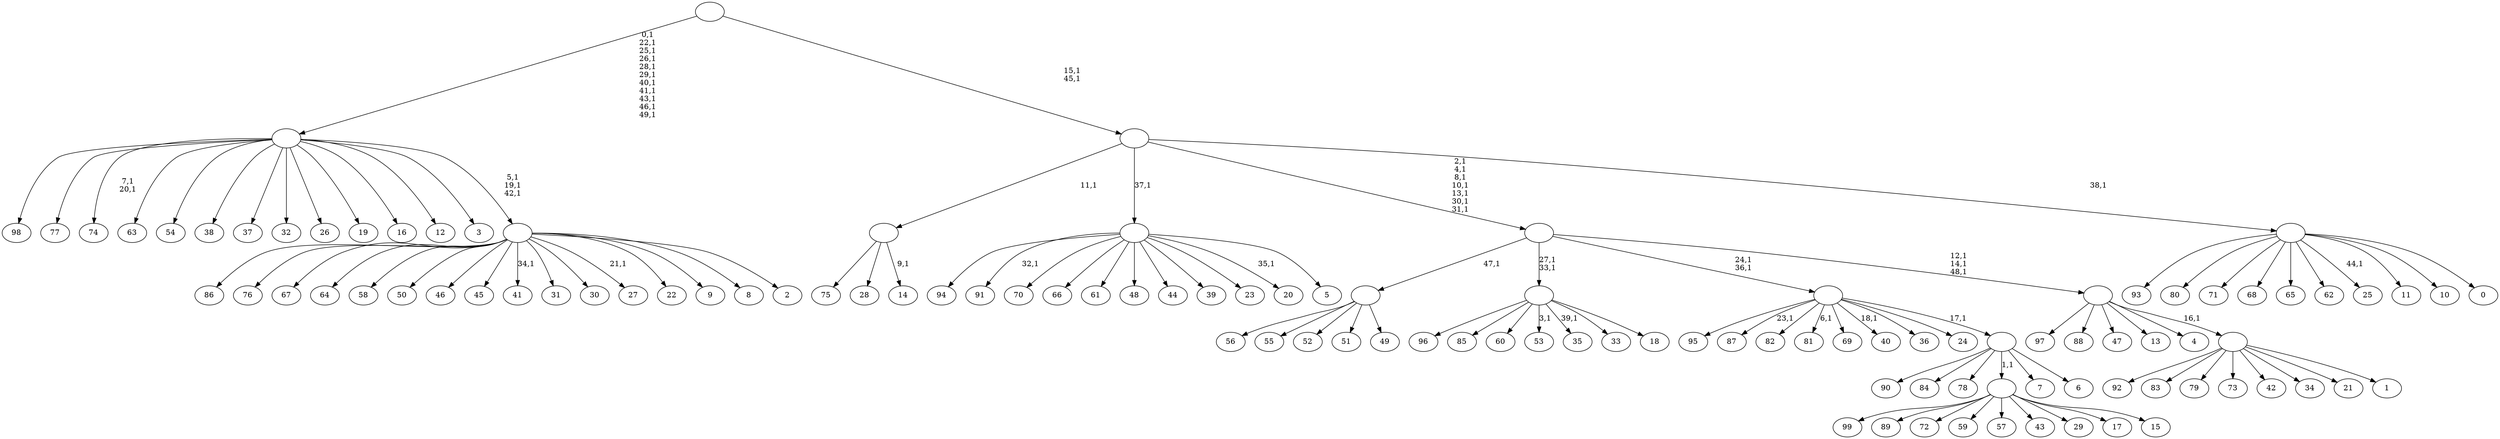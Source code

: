 digraph T {
	150 [label="99"]
	149 [label="98"]
	148 [label="97"]
	147 [label="96"]
	146 [label="95"]
	145 [label="94"]
	144 [label="93"]
	143 [label="92"]
	142 [label="91"]
	140 [label="90"]
	139 [label="89"]
	138 [label="88"]
	137 [label="87"]
	135 [label="86"]
	134 [label="85"]
	133 [label="84"]
	132 [label="83"]
	131 [label="82"]
	130 [label="81"]
	128 [label="80"]
	127 [label="79"]
	126 [label="78"]
	125 [label="77"]
	124 [label="76"]
	123 [label="75"]
	122 [label="74"]
	119 [label="73"]
	118 [label="72"]
	117 [label="71"]
	116 [label="70"]
	115 [label="69"]
	114 [label="68"]
	113 [label="67"]
	112 [label="66"]
	111 [label="65"]
	110 [label="64"]
	109 [label="63"]
	108 [label="62"]
	107 [label="61"]
	106 [label="60"]
	105 [label="59"]
	104 [label="58"]
	103 [label="57"]
	102 [label="56"]
	101 [label="55"]
	100 [label="54"]
	99 [label="53"]
	97 [label="52"]
	96 [label="51"]
	95 [label="50"]
	94 [label="49"]
	93 [label=""]
	92 [label="48"]
	91 [label="47"]
	90 [label="46"]
	89 [label="45"]
	88 [label="44"]
	87 [label="43"]
	86 [label="42"]
	85 [label="41"]
	83 [label="40"]
	81 [label="39"]
	80 [label="38"]
	79 [label="37"]
	78 [label="36"]
	77 [label="35"]
	75 [label="34"]
	74 [label="33"]
	73 [label="32"]
	72 [label="31"]
	71 [label="30"]
	70 [label="29"]
	69 [label="28"]
	68 [label="27"]
	66 [label="26"]
	65 [label="25"]
	63 [label="24"]
	62 [label="23"]
	61 [label="22"]
	60 [label="21"]
	59 [label="20"]
	57 [label="19"]
	56 [label="18"]
	55 [label=""]
	53 [label="17"]
	52 [label="16"]
	51 [label="15"]
	50 [label=""]
	49 [label="14"]
	47 [label=""]
	46 [label="13"]
	45 [label="12"]
	44 [label="11"]
	43 [label="10"]
	42 [label="9"]
	41 [label="8"]
	40 [label="7"]
	39 [label="6"]
	38 [label=""]
	37 [label=""]
	35 [label="5"]
	34 [label=""]
	33 [label="4"]
	32 [label="3"]
	31 [label="2"]
	30 [label=""]
	27 [label=""]
	16 [label="1"]
	15 [label=""]
	14 [label=""]
	11 [label=""]
	4 [label="0"]
	3 [label=""]
	2 [label=""]
	0 [label=""]
	93 -> 102 [label=""]
	93 -> 101 [label=""]
	93 -> 97 [label=""]
	93 -> 96 [label=""]
	93 -> 94 [label=""]
	55 -> 77 [label="39,1"]
	55 -> 99 [label="3,1"]
	55 -> 147 [label=""]
	55 -> 134 [label=""]
	55 -> 106 [label=""]
	55 -> 74 [label=""]
	55 -> 56 [label=""]
	50 -> 150 [label=""]
	50 -> 139 [label=""]
	50 -> 118 [label=""]
	50 -> 105 [label=""]
	50 -> 103 [label=""]
	50 -> 87 [label=""]
	50 -> 70 [label=""]
	50 -> 53 [label=""]
	50 -> 51 [label=""]
	47 -> 49 [label="9,1"]
	47 -> 123 [label=""]
	47 -> 69 [label=""]
	38 -> 140 [label=""]
	38 -> 133 [label=""]
	38 -> 126 [label=""]
	38 -> 50 [label="1,1"]
	38 -> 40 [label=""]
	38 -> 39 [label=""]
	37 -> 83 [label="18,1"]
	37 -> 130 [label="6,1"]
	37 -> 137 [label="23,1"]
	37 -> 146 [label=""]
	37 -> 131 [label=""]
	37 -> 115 [label=""]
	37 -> 78 [label=""]
	37 -> 63 [label=""]
	37 -> 38 [label="17,1"]
	34 -> 59 [label="35,1"]
	34 -> 142 [label="32,1"]
	34 -> 145 [label=""]
	34 -> 116 [label=""]
	34 -> 112 [label=""]
	34 -> 107 [label=""]
	34 -> 92 [label=""]
	34 -> 88 [label=""]
	34 -> 81 [label=""]
	34 -> 62 [label=""]
	34 -> 35 [label=""]
	30 -> 68 [label="21,1"]
	30 -> 85 [label="34,1"]
	30 -> 135 [label=""]
	30 -> 124 [label=""]
	30 -> 113 [label=""]
	30 -> 110 [label=""]
	30 -> 104 [label=""]
	30 -> 95 [label=""]
	30 -> 90 [label=""]
	30 -> 89 [label=""]
	30 -> 72 [label=""]
	30 -> 71 [label=""]
	30 -> 61 [label=""]
	30 -> 42 [label=""]
	30 -> 41 [label=""]
	30 -> 31 [label=""]
	27 -> 30 [label="5,1\n19,1\n42,1"]
	27 -> 122 [label="7,1\n20,1"]
	27 -> 149 [label=""]
	27 -> 125 [label=""]
	27 -> 109 [label=""]
	27 -> 100 [label=""]
	27 -> 80 [label=""]
	27 -> 79 [label=""]
	27 -> 73 [label=""]
	27 -> 66 [label=""]
	27 -> 57 [label=""]
	27 -> 52 [label=""]
	27 -> 45 [label=""]
	27 -> 32 [label=""]
	15 -> 143 [label=""]
	15 -> 132 [label=""]
	15 -> 127 [label=""]
	15 -> 119 [label=""]
	15 -> 86 [label=""]
	15 -> 75 [label=""]
	15 -> 60 [label=""]
	15 -> 16 [label=""]
	14 -> 148 [label=""]
	14 -> 138 [label=""]
	14 -> 91 [label=""]
	14 -> 46 [label=""]
	14 -> 33 [label=""]
	14 -> 15 [label="16,1"]
	11 -> 14 [label="12,1\n14,1\n48,1"]
	11 -> 37 [label="24,1\n36,1"]
	11 -> 55 [label="27,1\n33,1"]
	11 -> 93 [label="47,1"]
	3 -> 65 [label="44,1"]
	3 -> 144 [label=""]
	3 -> 128 [label=""]
	3 -> 117 [label=""]
	3 -> 114 [label=""]
	3 -> 111 [label=""]
	3 -> 108 [label=""]
	3 -> 44 [label=""]
	3 -> 43 [label=""]
	3 -> 4 [label=""]
	2 -> 11 [label="2,1\n4,1\n8,1\n10,1\n13,1\n30,1\n31,1"]
	2 -> 47 [label="11,1"]
	2 -> 34 [label="37,1"]
	2 -> 3 [label="38,1"]
	0 -> 2 [label="15,1\n45,1"]
	0 -> 27 [label="0,1\n22,1\n25,1\n26,1\n28,1\n29,1\n40,1\n41,1\n43,1\n46,1\n49,1"]
}
